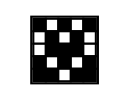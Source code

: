 digraph dibujo{
node [shape=plaintext]
a [label=<<TABLE BORDER="1" CELLBORDER="1" CELLSPACING="0">
<TR>  <TD BGCOLOR="#000000"></TD>  <TD BGCOLOR="#FFFFFF"></TD>  <TD BGCOLOR="#000000"></TD>  <TD BGCOLOR="#FFFFFF"></TD>  <TD BGCOLOR="#000000"></TD>  </TR>
<TR>  <TD BGCOLOR="#FFFFFF"></TD>  <TD BGCOLOR="#000000"></TD>  <TD BGCOLOR="#FFFFFF"></TD>  <TD BGCOLOR="#000000"></TD>  <TD BGCOLOR="#FFFFFF"></TD>  </TR>
<TR>  <TD BGCOLOR="#FFFFFF"></TD>  <TD BGCOLOR="#000000"></TD>  <TD BGCOLOR="#000000"></TD>  <TD BGCOLOR="#000000"></TD>  <TD BGCOLOR="#FFFFFF"></TD>  </TR>
<TR>  <TD BGCOLOR="#000000"></TD>  <TD BGCOLOR="#FFFFFF"></TD>  <TD BGCOLOR="#000000"></TD>  <TD BGCOLOR="#FFFFFF"></TD>  <TD BGCOLOR="#000000"></TD>  </TR>
<TR>  <TD BGCOLOR="#000000"></TD>  <TD BGCOLOR="#000000"></TD>  <TD BGCOLOR="#FFFFFF"></TD>  <TD BGCOLOR="#000000"></TD>  <TD BGCOLOR="#000000"></TD>  </TR>
</TABLE>>];
}